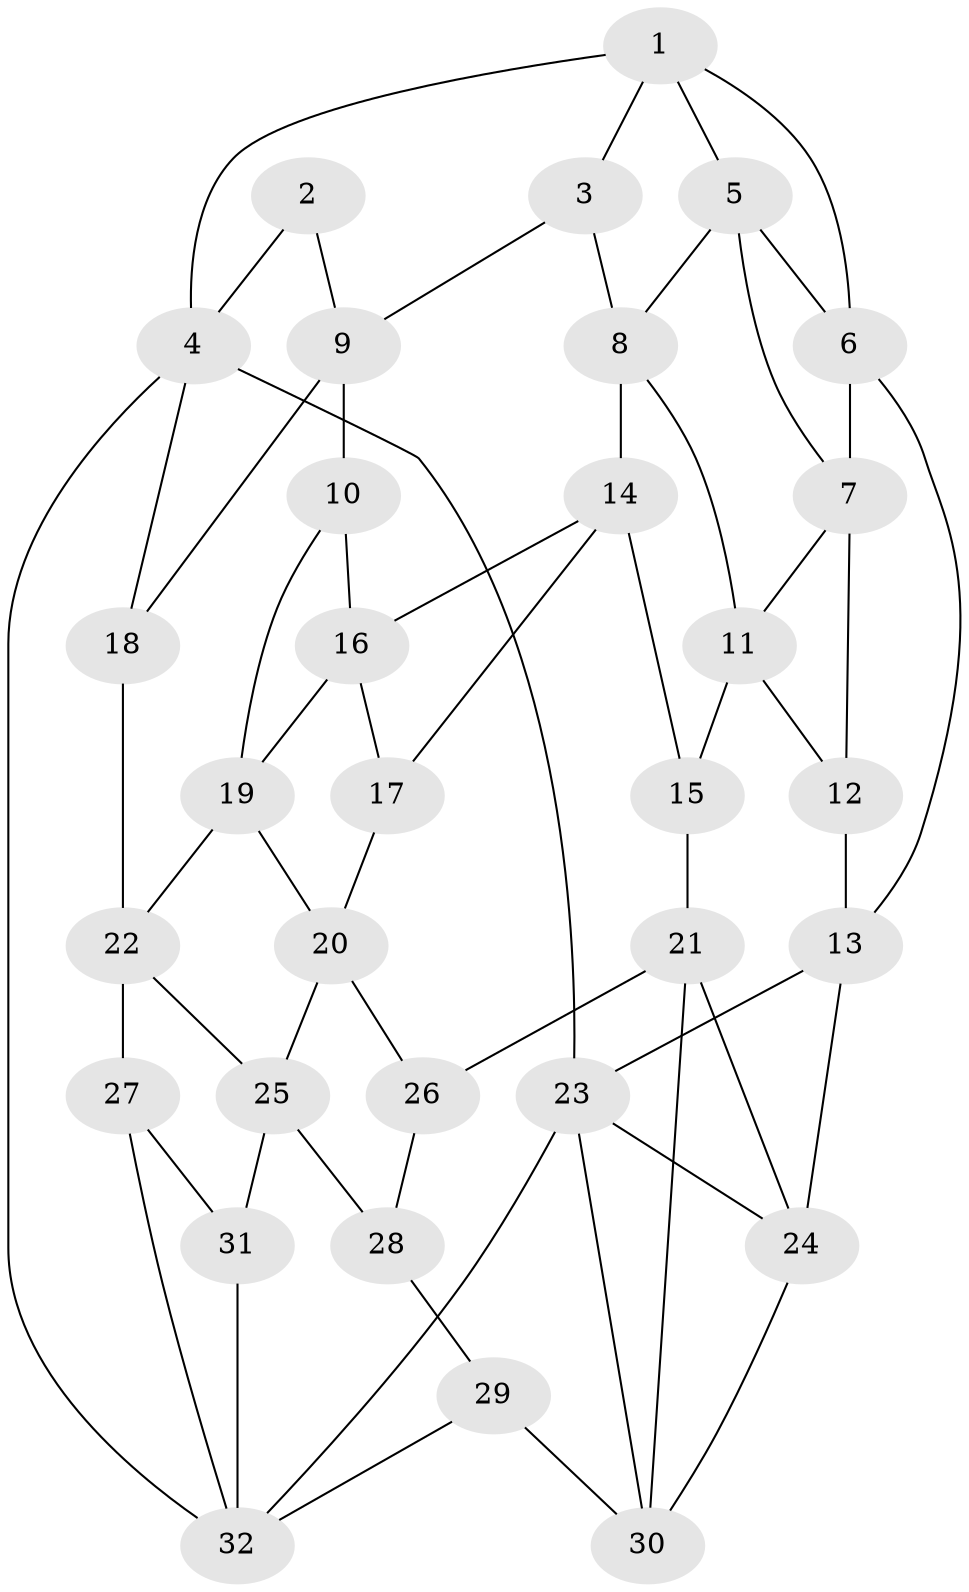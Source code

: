 // original degree distribution, {3: 0.03125, 6: 0.203125, 5: 0.53125, 4: 0.234375}
// Generated by graph-tools (version 1.1) at 2025/03/03/09/25 03:03:14]
// undirected, 32 vertices, 59 edges
graph export_dot {
graph [start="1"]
  node [color=gray90,style=filled];
  1;
  2;
  3;
  4;
  5;
  6;
  7;
  8;
  9;
  10;
  11;
  12;
  13;
  14;
  15;
  16;
  17;
  18;
  19;
  20;
  21;
  22;
  23;
  24;
  25;
  26;
  27;
  28;
  29;
  30;
  31;
  32;
  1 -- 3 [weight=1.0];
  1 -- 4 [weight=1.0];
  1 -- 5 [weight=1.0];
  1 -- 6 [weight=1.0];
  2 -- 4 [weight=2.0];
  2 -- 9 [weight=1.0];
  3 -- 8 [weight=1.0];
  3 -- 9 [weight=1.0];
  4 -- 18 [weight=1.0];
  4 -- 23 [weight=1.0];
  4 -- 32 [weight=1.0];
  5 -- 6 [weight=1.0];
  5 -- 7 [weight=1.0];
  5 -- 8 [weight=1.0];
  6 -- 7 [weight=1.0];
  6 -- 13 [weight=1.0];
  7 -- 11 [weight=1.0];
  7 -- 12 [weight=1.0];
  8 -- 11 [weight=1.0];
  8 -- 14 [weight=1.0];
  9 -- 10 [weight=1.0];
  9 -- 18 [weight=1.0];
  10 -- 16 [weight=1.0];
  10 -- 19 [weight=1.0];
  11 -- 12 [weight=1.0];
  11 -- 15 [weight=1.0];
  12 -- 13 [weight=1.0];
  13 -- 23 [weight=1.0];
  13 -- 24 [weight=1.0];
  14 -- 15 [weight=1.0];
  14 -- 16 [weight=1.0];
  14 -- 17 [weight=1.0];
  15 -- 21 [weight=1.0];
  16 -- 17 [weight=1.0];
  16 -- 19 [weight=1.0];
  17 -- 20 [weight=1.0];
  18 -- 22 [weight=2.0];
  19 -- 20 [weight=1.0];
  19 -- 22 [weight=1.0];
  20 -- 25 [weight=1.0];
  20 -- 26 [weight=1.0];
  21 -- 24 [weight=1.0];
  21 -- 26 [weight=1.0];
  21 -- 30 [weight=1.0];
  22 -- 25 [weight=1.0];
  22 -- 27 [weight=1.0];
  23 -- 24 [weight=1.0];
  23 -- 30 [weight=1.0];
  23 -- 32 [weight=1.0];
  24 -- 30 [weight=1.0];
  25 -- 28 [weight=1.0];
  25 -- 31 [weight=1.0];
  26 -- 28 [weight=2.0];
  27 -- 31 [weight=1.0];
  27 -- 32 [weight=1.0];
  28 -- 29 [weight=1.0];
  29 -- 30 [weight=1.0];
  29 -- 32 [weight=1.0];
  31 -- 32 [weight=1.0];
}
